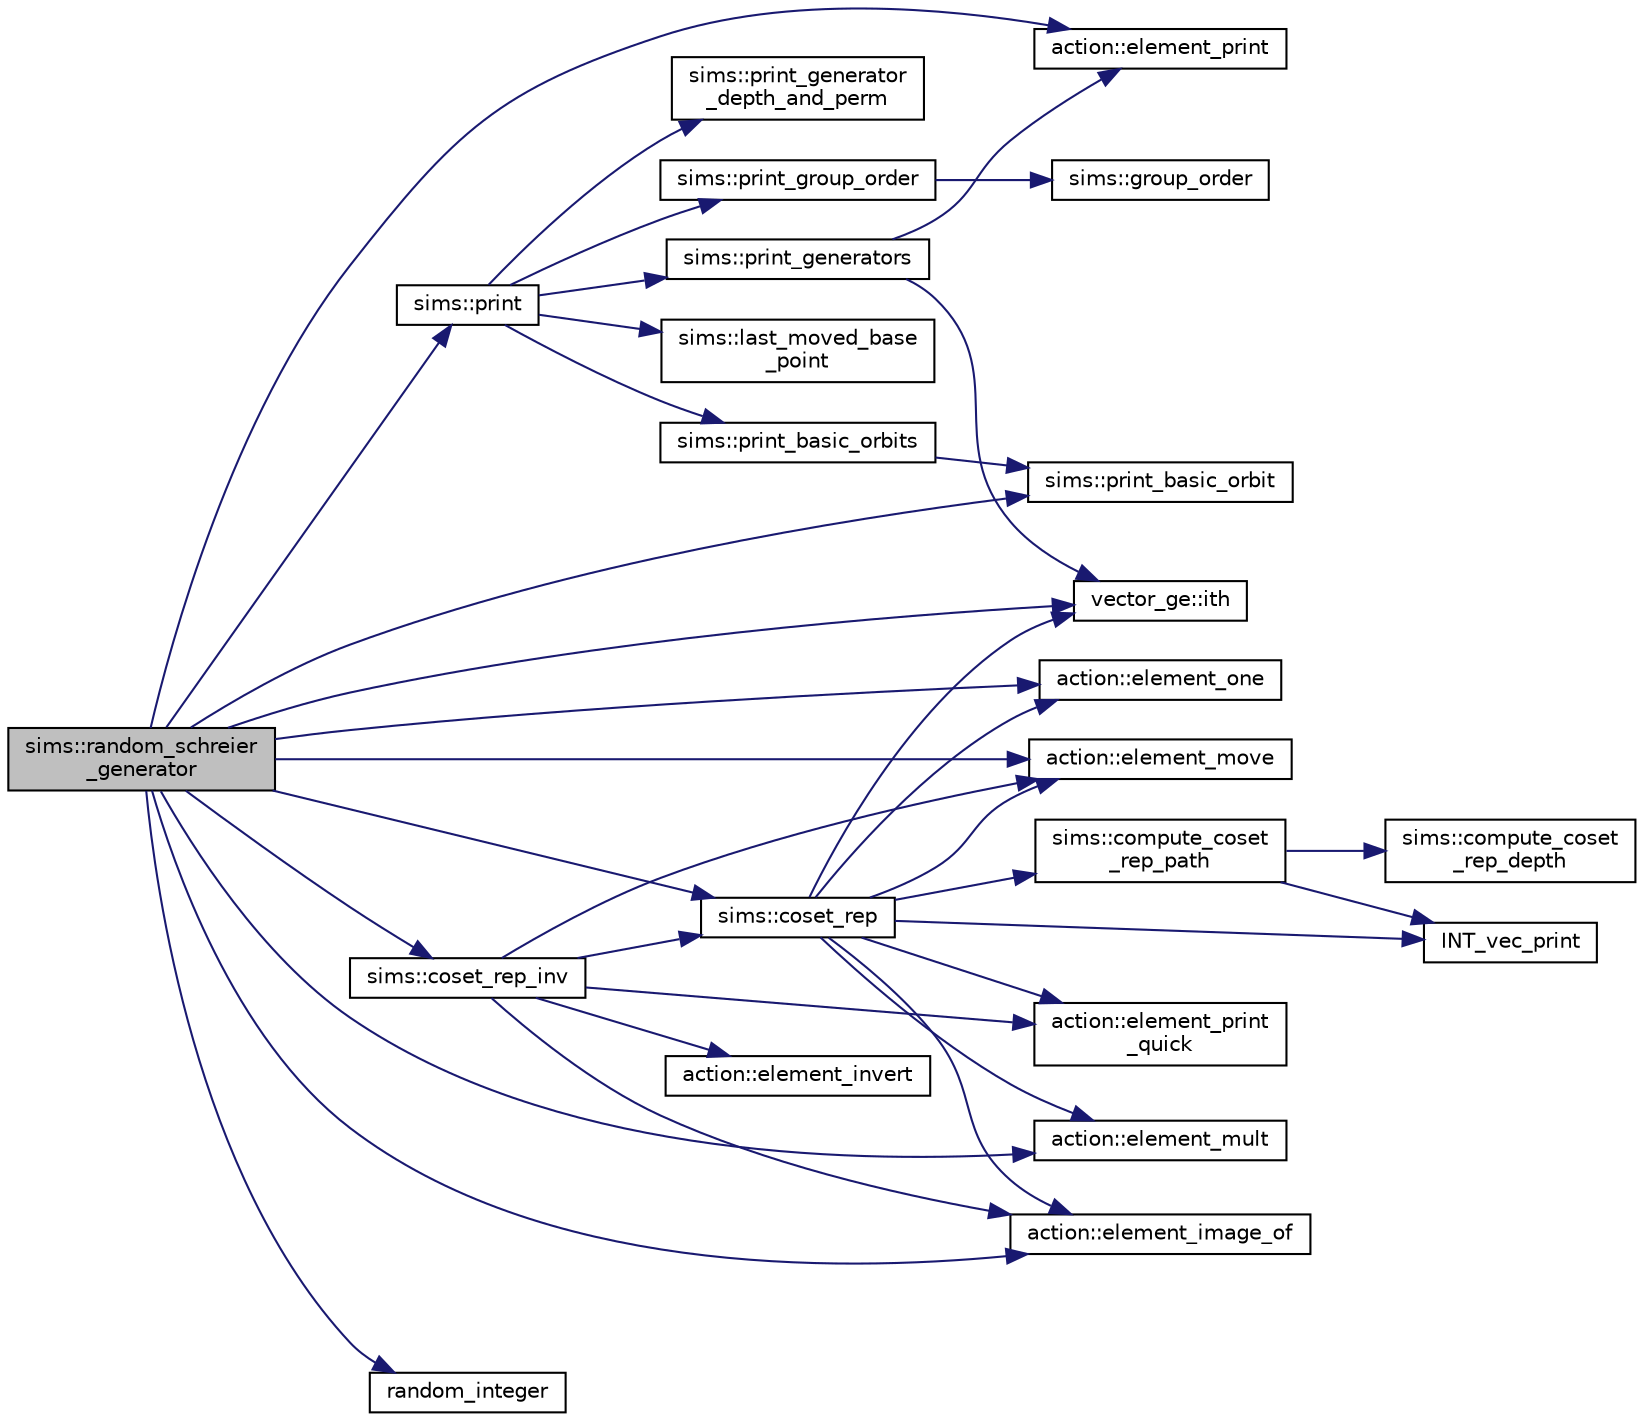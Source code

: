 digraph "sims::random_schreier_generator"
{
  edge [fontname="Helvetica",fontsize="10",labelfontname="Helvetica",labelfontsize="10"];
  node [fontname="Helvetica",fontsize="10",shape=record];
  rankdir="LR";
  Node9777 [label="sims::random_schreier\l_generator",height=0.2,width=0.4,color="black", fillcolor="grey75", style="filled", fontcolor="black"];
  Node9777 -> Node9778 [color="midnightblue",fontsize="10",style="solid",fontname="Helvetica"];
  Node9778 [label="action::element_one",height=0.2,width=0.4,color="black", fillcolor="white", style="filled",URL="$d2/d86/classaction.html#a780a105daf04d6d1fe7e2f63b3c88e3b"];
  Node9777 -> Node9779 [color="midnightblue",fontsize="10",style="solid",fontname="Helvetica"];
  Node9779 [label="random_integer",height=0.2,width=0.4,color="black", fillcolor="white", style="filled",URL="$d5/db4/io__and__os_8h.html#a509937846575424b1c8863e1bb96a766"];
  Node9777 -> Node9780 [color="midnightblue",fontsize="10",style="solid",fontname="Helvetica"];
  Node9780 [label="sims::coset_rep",height=0.2,width=0.4,color="black", fillcolor="white", style="filled",URL="$d9/df3/classsims.html#a3d669dba4d005cd2399388f27f44cd04"];
  Node9780 -> Node9781 [color="midnightblue",fontsize="10",style="solid",fontname="Helvetica"];
  Node9781 [label="sims::compute_coset\l_rep_path",height=0.2,width=0.4,color="black", fillcolor="white", style="filled",URL="$d9/df3/classsims.html#a22a53a24eb86dcfe54cb3588776a4d96"];
  Node9781 -> Node9782 [color="midnightblue",fontsize="10",style="solid",fontname="Helvetica"];
  Node9782 [label="sims::compute_coset\l_rep_depth",height=0.2,width=0.4,color="black", fillcolor="white", style="filled",URL="$d9/df3/classsims.html#abfeb782bd253f1df5253486afb120f6f"];
  Node9781 -> Node9783 [color="midnightblue",fontsize="10",style="solid",fontname="Helvetica"];
  Node9783 [label="INT_vec_print",height=0.2,width=0.4,color="black", fillcolor="white", style="filled",URL="$df/dbf/sajeeb_8_c.html#a79a5901af0b47dd0d694109543c027fe"];
  Node9780 -> Node9783 [color="midnightblue",fontsize="10",style="solid",fontname="Helvetica"];
  Node9780 -> Node9778 [color="midnightblue",fontsize="10",style="solid",fontname="Helvetica"];
  Node9780 -> Node9784 [color="midnightblue",fontsize="10",style="solid",fontname="Helvetica"];
  Node9784 [label="vector_ge::ith",height=0.2,width=0.4,color="black", fillcolor="white", style="filled",URL="$d4/d6e/classvector__ge.html#a1ff002e8b746a9beb119d57dcd4a15ff"];
  Node9780 -> Node9785 [color="midnightblue",fontsize="10",style="solid",fontname="Helvetica"];
  Node9785 [label="action::element_print\l_quick",height=0.2,width=0.4,color="black", fillcolor="white", style="filled",URL="$d2/d86/classaction.html#a4844680cf6750396f76494a28655265b"];
  Node9780 -> Node9786 [color="midnightblue",fontsize="10",style="solid",fontname="Helvetica"];
  Node9786 [label="action::element_mult",height=0.2,width=0.4,color="black", fillcolor="white", style="filled",URL="$d2/d86/classaction.html#ae9e36b2cae1f0f7bd7144097fa9a34b3"];
  Node9780 -> Node9787 [color="midnightblue",fontsize="10",style="solid",fontname="Helvetica"];
  Node9787 [label="action::element_move",height=0.2,width=0.4,color="black", fillcolor="white", style="filled",URL="$d2/d86/classaction.html#a550947491bbb534d3d7951f50198a874"];
  Node9780 -> Node9788 [color="midnightblue",fontsize="10",style="solid",fontname="Helvetica"];
  Node9788 [label="action::element_image_of",height=0.2,width=0.4,color="black", fillcolor="white", style="filled",URL="$d2/d86/classaction.html#ae09559d4537a048fc860f8a74a31393d"];
  Node9777 -> Node9788 [color="midnightblue",fontsize="10",style="solid",fontname="Helvetica"];
  Node9777 -> Node9789 [color="midnightblue",fontsize="10",style="solid",fontname="Helvetica"];
  Node9789 [label="sims::print_basic_orbit",height=0.2,width=0.4,color="black", fillcolor="white", style="filled",URL="$d9/df3/classsims.html#ae777e80bb7cef4f757c701173f924a6d"];
  Node9777 -> Node9790 [color="midnightblue",fontsize="10",style="solid",fontname="Helvetica"];
  Node9790 [label="action::element_print",height=0.2,width=0.4,color="black", fillcolor="white", style="filled",URL="$d2/d86/classaction.html#ae38c3ef3c1125213733d63c6fc3c40cd"];
  Node9777 -> Node9784 [color="midnightblue",fontsize="10",style="solid",fontname="Helvetica"];
  Node9777 -> Node9786 [color="midnightblue",fontsize="10",style="solid",fontname="Helvetica"];
  Node9777 -> Node9787 [color="midnightblue",fontsize="10",style="solid",fontname="Helvetica"];
  Node9777 -> Node9791 [color="midnightblue",fontsize="10",style="solid",fontname="Helvetica"];
  Node9791 [label="sims::print",height=0.2,width=0.4,color="black", fillcolor="white", style="filled",URL="$d9/df3/classsims.html#a93c3d22dc3ac6d78acc60bad65234944"];
  Node9791 -> Node9792 [color="midnightblue",fontsize="10",style="solid",fontname="Helvetica"];
  Node9792 [label="sims::last_moved_base\l_point",height=0.2,width=0.4,color="black", fillcolor="white", style="filled",URL="$d9/df3/classsims.html#ab7549d6212df09ad5fdcc8b5edbe8806"];
  Node9791 -> Node9793 [color="midnightblue",fontsize="10",style="solid",fontname="Helvetica"];
  Node9793 [label="sims::print_group_order",height=0.2,width=0.4,color="black", fillcolor="white", style="filled",URL="$d9/df3/classsims.html#a2fc3bfc40a993e0a6902374465304c0c"];
  Node9793 -> Node9794 [color="midnightblue",fontsize="10",style="solid",fontname="Helvetica"];
  Node9794 [label="sims::group_order",height=0.2,width=0.4,color="black", fillcolor="white", style="filled",URL="$d9/df3/classsims.html#aa442445175656570fa35febbe790efad"];
  Node9791 -> Node9795 [color="midnightblue",fontsize="10",style="solid",fontname="Helvetica"];
  Node9795 [label="sims::print_generator\l_depth_and_perm",height=0.2,width=0.4,color="black", fillcolor="white", style="filled",URL="$d9/df3/classsims.html#a4630b82437f49635da45c5fc1953d919"];
  Node9791 -> Node9796 [color="midnightblue",fontsize="10",style="solid",fontname="Helvetica"];
  Node9796 [label="sims::print_generators",height=0.2,width=0.4,color="black", fillcolor="white", style="filled",URL="$d9/df3/classsims.html#a49dfebd7ef9b23cb3c1264bc462f2233"];
  Node9796 -> Node9790 [color="midnightblue",fontsize="10",style="solid",fontname="Helvetica"];
  Node9796 -> Node9784 [color="midnightblue",fontsize="10",style="solid",fontname="Helvetica"];
  Node9791 -> Node9797 [color="midnightblue",fontsize="10",style="solid",fontname="Helvetica"];
  Node9797 [label="sims::print_basic_orbits",height=0.2,width=0.4,color="black", fillcolor="white", style="filled",URL="$d9/df3/classsims.html#ab26955fba9bb5a6fe176b4f12d0a6c5a"];
  Node9797 -> Node9789 [color="midnightblue",fontsize="10",style="solid",fontname="Helvetica"];
  Node9777 -> Node9798 [color="midnightblue",fontsize="10",style="solid",fontname="Helvetica"];
  Node9798 [label="sims::coset_rep_inv",height=0.2,width=0.4,color="black", fillcolor="white", style="filled",URL="$d9/df3/classsims.html#a388f523d4ec997fce4e9ede924de99b9"];
  Node9798 -> Node9780 [color="midnightblue",fontsize="10",style="solid",fontname="Helvetica"];
  Node9798 -> Node9785 [color="midnightblue",fontsize="10",style="solid",fontname="Helvetica"];
  Node9798 -> Node9788 [color="midnightblue",fontsize="10",style="solid",fontname="Helvetica"];
  Node9798 -> Node9799 [color="midnightblue",fontsize="10",style="solid",fontname="Helvetica"];
  Node9799 [label="action::element_invert",height=0.2,width=0.4,color="black", fillcolor="white", style="filled",URL="$d2/d86/classaction.html#aa4bd01e338497714586636751fcef436"];
  Node9798 -> Node9787 [color="midnightblue",fontsize="10",style="solid",fontname="Helvetica"];
}

